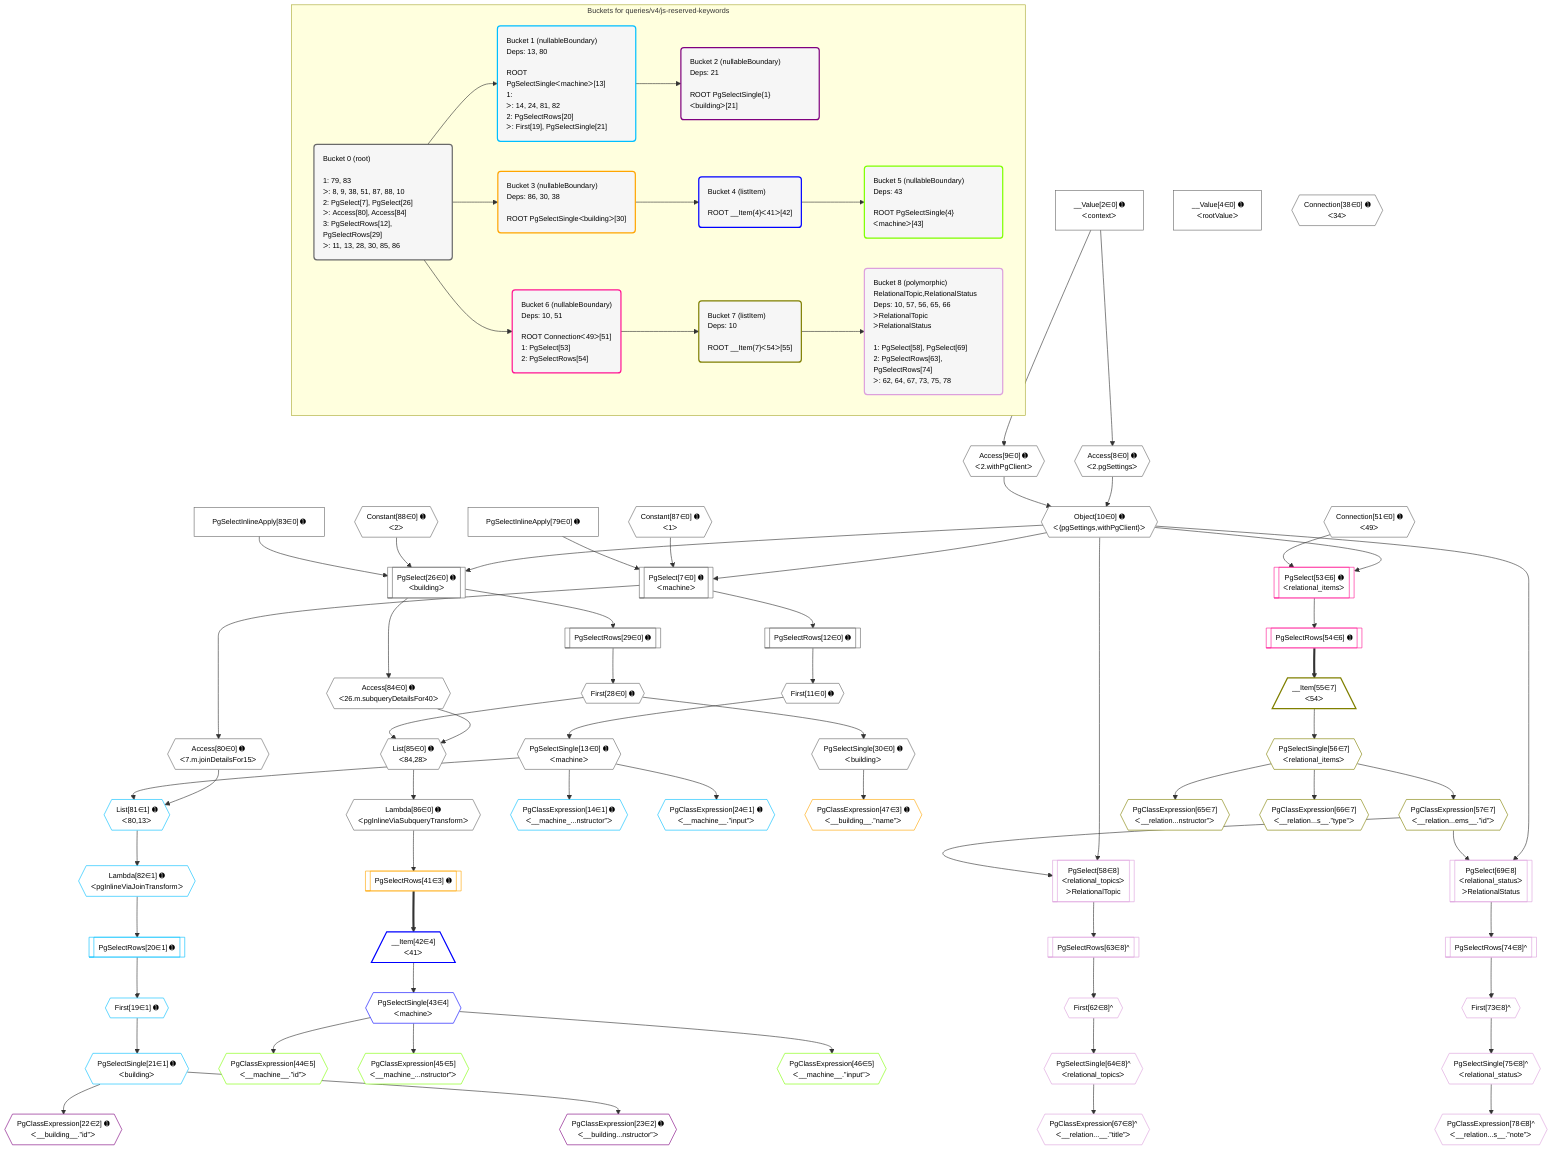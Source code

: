 %%{init: {'themeVariables': { 'fontSize': '12px'}}}%%
graph TD
    classDef path fill:#eee,stroke:#000,color:#000
    classDef plan fill:#fff,stroke-width:1px,color:#000
    classDef itemplan fill:#fff,stroke-width:2px,color:#000
    classDef unbatchedplan fill:#dff,stroke-width:1px,color:#000
    classDef sideeffectplan fill:#fcc,stroke-width:2px,color:#000
    classDef bucket fill:#f6f6f6,color:#000,stroke-width:2px,text-align:left


    %% plan dependencies
    PgSelect7[["PgSelect[7∈0] ➊<br />ᐸmachineᐳ"]]:::plan
    Object10{{"Object[10∈0] ➊<br />ᐸ{pgSettings,withPgClient}ᐳ"}}:::plan
    Constant87{{"Constant[87∈0] ➊<br />ᐸ1ᐳ"}}:::plan
    PgSelectInlineApply79["PgSelectInlineApply[79∈0] ➊"]:::plan
    Object10 & Constant87 & PgSelectInlineApply79 --> PgSelect7
    PgSelect26[["PgSelect[26∈0] ➊<br />ᐸbuildingᐳ"]]:::plan
    Constant88{{"Constant[88∈0] ➊<br />ᐸ2ᐳ"}}:::plan
    PgSelectInlineApply83["PgSelectInlineApply[83∈0] ➊"]:::plan
    Object10 & Constant88 & PgSelectInlineApply83 --> PgSelect26
    Access8{{"Access[8∈0] ➊<br />ᐸ2.pgSettingsᐳ"}}:::plan
    Access9{{"Access[9∈0] ➊<br />ᐸ2.withPgClientᐳ"}}:::plan
    Access8 & Access9 --> Object10
    List85{{"List[85∈0] ➊<br />ᐸ84,28ᐳ"}}:::plan
    Access84{{"Access[84∈0] ➊<br />ᐸ26.m.subqueryDetailsFor40ᐳ"}}:::plan
    First28{{"First[28∈0] ➊"}}:::plan
    Access84 & First28 --> List85
    __Value2["__Value[2∈0] ➊<br />ᐸcontextᐳ"]:::plan
    __Value2 --> Access8
    __Value2 --> Access9
    First11{{"First[11∈0] ➊"}}:::plan
    PgSelectRows12[["PgSelectRows[12∈0] ➊"]]:::plan
    PgSelectRows12 --> First11
    PgSelect7 --> PgSelectRows12
    PgSelectSingle13{{"PgSelectSingle[13∈0] ➊<br />ᐸmachineᐳ"}}:::plan
    First11 --> PgSelectSingle13
    PgSelectRows29[["PgSelectRows[29∈0] ➊"]]:::plan
    PgSelectRows29 --> First28
    PgSelect26 --> PgSelectRows29
    PgSelectSingle30{{"PgSelectSingle[30∈0] ➊<br />ᐸbuildingᐳ"}}:::plan
    First28 --> PgSelectSingle30
    Access80{{"Access[80∈0] ➊<br />ᐸ7.m.joinDetailsFor15ᐳ"}}:::plan
    PgSelect7 --> Access80
    PgSelect26 --> Access84
    Lambda86{{"Lambda[86∈0] ➊<br />ᐸpgInlineViaSubqueryTransformᐳ"}}:::plan
    List85 --> Lambda86
    __Value4["__Value[4∈0] ➊<br />ᐸrootValueᐳ"]:::plan
    Connection38{{"Connection[38∈0] ➊<br />ᐸ34ᐳ"}}:::plan
    Connection51{{"Connection[51∈0] ➊<br />ᐸ49ᐳ"}}:::plan
    List81{{"List[81∈1] ➊<br />ᐸ80,13ᐳ"}}:::plan
    Access80 & PgSelectSingle13 --> List81
    PgClassExpression14{{"PgClassExpression[14∈1] ➊<br />ᐸ__machine_...nstructor”ᐳ"}}:::plan
    PgSelectSingle13 --> PgClassExpression14
    First19{{"First[19∈1] ➊"}}:::plan
    PgSelectRows20[["PgSelectRows[20∈1] ➊"]]:::plan
    PgSelectRows20 --> First19
    Lambda82{{"Lambda[82∈1] ➊<br />ᐸpgInlineViaJoinTransformᐳ"}}:::plan
    Lambda82 --> PgSelectRows20
    PgSelectSingle21{{"PgSelectSingle[21∈1] ➊<br />ᐸbuildingᐳ"}}:::plan
    First19 --> PgSelectSingle21
    PgClassExpression24{{"PgClassExpression[24∈1] ➊<br />ᐸ__machine__.”input”ᐳ"}}:::plan
    PgSelectSingle13 --> PgClassExpression24
    List81 --> Lambda82
    PgClassExpression22{{"PgClassExpression[22∈2] ➊<br />ᐸ__building__.”id”ᐳ"}}:::plan
    PgSelectSingle21 --> PgClassExpression22
    PgClassExpression23{{"PgClassExpression[23∈2] ➊<br />ᐸ__building...nstructor”ᐳ"}}:::plan
    PgSelectSingle21 --> PgClassExpression23
    PgSelectRows41[["PgSelectRows[41∈3] ➊"]]:::plan
    Lambda86 --> PgSelectRows41
    PgClassExpression47{{"PgClassExpression[47∈3] ➊<br />ᐸ__building__.”name”ᐳ"}}:::plan
    PgSelectSingle30 --> PgClassExpression47
    __Item42[/"__Item[42∈4]<br />ᐸ41ᐳ"\]:::itemplan
    PgSelectRows41 ==> __Item42
    PgSelectSingle43{{"PgSelectSingle[43∈4]<br />ᐸmachineᐳ"}}:::plan
    __Item42 --> PgSelectSingle43
    PgClassExpression44{{"PgClassExpression[44∈5]<br />ᐸ__machine__.”id”ᐳ"}}:::plan
    PgSelectSingle43 --> PgClassExpression44
    PgClassExpression45{{"PgClassExpression[45∈5]<br />ᐸ__machine_...nstructor”ᐳ"}}:::plan
    PgSelectSingle43 --> PgClassExpression45
    PgClassExpression46{{"PgClassExpression[46∈5]<br />ᐸ__machine__.”input”ᐳ"}}:::plan
    PgSelectSingle43 --> PgClassExpression46
    PgSelect53[["PgSelect[53∈6] ➊<br />ᐸrelational_itemsᐳ"]]:::plan
    Object10 & Connection51 --> PgSelect53
    PgSelectRows54[["PgSelectRows[54∈6] ➊"]]:::plan
    PgSelect53 --> PgSelectRows54
    __Item55[/"__Item[55∈7]<br />ᐸ54ᐳ"\]:::itemplan
    PgSelectRows54 ==> __Item55
    PgSelectSingle56{{"PgSelectSingle[56∈7]<br />ᐸrelational_itemsᐳ"}}:::plan
    __Item55 --> PgSelectSingle56
    PgClassExpression57{{"PgClassExpression[57∈7]<br />ᐸ__relation...ems__.”id”ᐳ"}}:::plan
    PgSelectSingle56 --> PgClassExpression57
    PgClassExpression65{{"PgClassExpression[65∈7]<br />ᐸ__relation...nstructor”ᐳ"}}:::plan
    PgSelectSingle56 --> PgClassExpression65
    PgClassExpression66{{"PgClassExpression[66∈7]<br />ᐸ__relation...s__.”type”ᐳ"}}:::plan
    PgSelectSingle56 --> PgClassExpression66
    PgSelect58[["PgSelect[58∈8]<br />ᐸrelational_topicsᐳ<br />ᐳRelationalTopic"]]:::plan
    Object10 & PgClassExpression57 --> PgSelect58
    PgSelect69[["PgSelect[69∈8]<br />ᐸrelational_statusᐳ<br />ᐳRelationalStatus"]]:::plan
    Object10 & PgClassExpression57 --> PgSelect69
    First62{{"First[62∈8]^"}}:::plan
    PgSelectRows63[["PgSelectRows[63∈8]^"]]:::plan
    PgSelectRows63 --> First62
    PgSelect58 --> PgSelectRows63
    PgSelectSingle64{{"PgSelectSingle[64∈8]^<br />ᐸrelational_topicsᐳ"}}:::plan
    First62 --> PgSelectSingle64
    PgClassExpression67{{"PgClassExpression[67∈8]^<br />ᐸ__relation...__.”title”ᐳ"}}:::plan
    PgSelectSingle64 --> PgClassExpression67
    First73{{"First[73∈8]^"}}:::plan
    PgSelectRows74[["PgSelectRows[74∈8]^"]]:::plan
    PgSelectRows74 --> First73
    PgSelect69 --> PgSelectRows74
    PgSelectSingle75{{"PgSelectSingle[75∈8]^<br />ᐸrelational_statusᐳ"}}:::plan
    First73 --> PgSelectSingle75
    PgClassExpression78{{"PgClassExpression[78∈8]^<br />ᐸ__relation...s__.”note”ᐳ"}}:::plan
    PgSelectSingle75 --> PgClassExpression78

    %% define steps

    subgraph "Buckets for queries/v4/js-reserved-keywords"
    Bucket0("Bucket 0 (root)<br /><br />1: 79, 83<br />ᐳ: 8, 9, 38, 51, 87, 88, 10<br />2: PgSelect[7], PgSelect[26]<br />ᐳ: Access[80], Access[84]<br />3: PgSelectRows[12], PgSelectRows[29]<br />ᐳ: 11, 13, 28, 30, 85, 86"):::bucket
    classDef bucket0 stroke:#696969
    class Bucket0,__Value2,__Value4,PgSelect7,Access8,Access9,Object10,First11,PgSelectRows12,PgSelectSingle13,PgSelect26,First28,PgSelectRows29,PgSelectSingle30,Connection38,Connection51,PgSelectInlineApply79,Access80,PgSelectInlineApply83,Access84,List85,Lambda86,Constant87,Constant88 bucket0
    Bucket1("Bucket 1 (nullableBoundary)<br />Deps: 13, 80<br /><br />ROOT PgSelectSingleᐸmachineᐳ[13]<br />1: <br />ᐳ: 14, 24, 81, 82<br />2: PgSelectRows[20]<br />ᐳ: First[19], PgSelectSingle[21]"):::bucket
    classDef bucket1 stroke:#00bfff
    class Bucket1,PgClassExpression14,First19,PgSelectRows20,PgSelectSingle21,PgClassExpression24,List81,Lambda82 bucket1
    Bucket2("Bucket 2 (nullableBoundary)<br />Deps: 21<br /><br />ROOT PgSelectSingle{1}ᐸbuildingᐳ[21]"):::bucket
    classDef bucket2 stroke:#7f007f
    class Bucket2,PgClassExpression22,PgClassExpression23 bucket2
    Bucket3("Bucket 3 (nullableBoundary)<br />Deps: 86, 30, 38<br /><br />ROOT PgSelectSingleᐸbuildingᐳ[30]"):::bucket
    classDef bucket3 stroke:#ffa500
    class Bucket3,PgSelectRows41,PgClassExpression47 bucket3
    Bucket4("Bucket 4 (listItem)<br /><br />ROOT __Item{4}ᐸ41ᐳ[42]"):::bucket
    classDef bucket4 stroke:#0000ff
    class Bucket4,__Item42,PgSelectSingle43 bucket4
    Bucket5("Bucket 5 (nullableBoundary)<br />Deps: 43<br /><br />ROOT PgSelectSingle{4}ᐸmachineᐳ[43]"):::bucket
    classDef bucket5 stroke:#7fff00
    class Bucket5,PgClassExpression44,PgClassExpression45,PgClassExpression46 bucket5
    Bucket6("Bucket 6 (nullableBoundary)<br />Deps: 10, 51<br /><br />ROOT Connectionᐸ49ᐳ[51]<br />1: PgSelect[53]<br />2: PgSelectRows[54]"):::bucket
    classDef bucket6 stroke:#ff1493
    class Bucket6,PgSelect53,PgSelectRows54 bucket6
    Bucket7("Bucket 7 (listItem)<br />Deps: 10<br /><br />ROOT __Item{7}ᐸ54ᐳ[55]"):::bucket
    classDef bucket7 stroke:#808000
    class Bucket7,__Item55,PgSelectSingle56,PgClassExpression57,PgClassExpression65,PgClassExpression66 bucket7
    Bucket8("Bucket 8 (polymorphic)<br />RelationalTopic,RelationalStatus<br />Deps: 10, 57, 56, 65, 66<br />ᐳRelationalTopic<br />ᐳRelationalStatus<br /><br />1: PgSelect[58], PgSelect[69]<br />2: PgSelectRows[63], PgSelectRows[74]<br />ᐳ: 62, 64, 67, 73, 75, 78"):::bucket
    classDef bucket8 stroke:#dda0dd
    class Bucket8,PgSelect58,First62,PgSelectRows63,PgSelectSingle64,PgClassExpression67,PgSelect69,First73,PgSelectRows74,PgSelectSingle75,PgClassExpression78 bucket8
    Bucket0 --> Bucket1 & Bucket3 & Bucket6
    Bucket1 --> Bucket2
    Bucket3 --> Bucket4
    Bucket4 --> Bucket5
    Bucket6 --> Bucket7
    Bucket7 --> Bucket8
    end